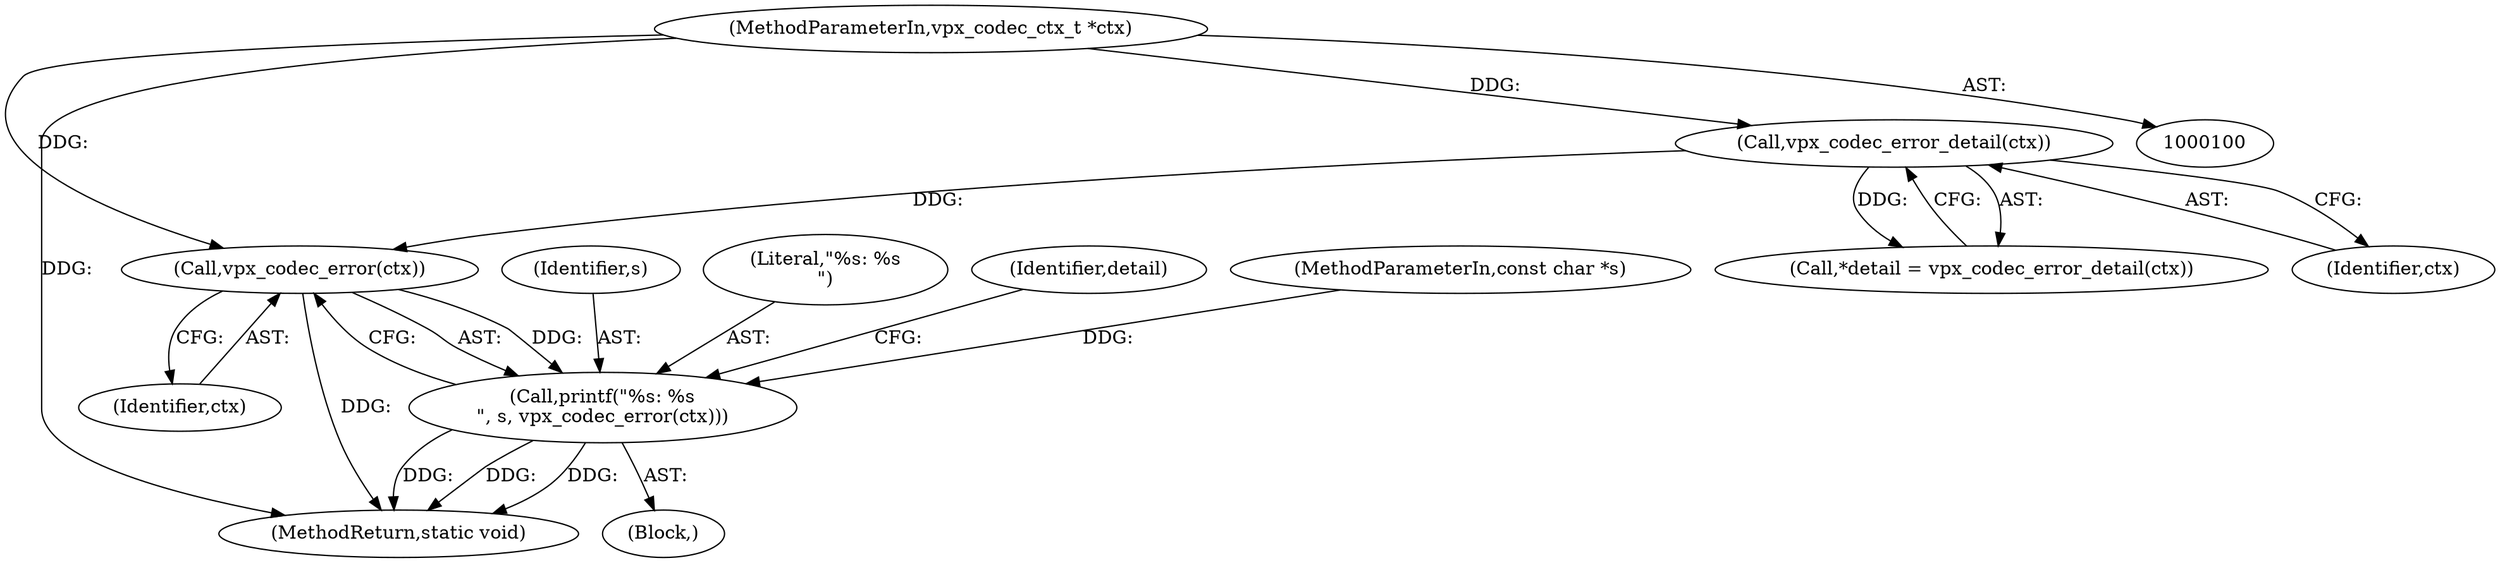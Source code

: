 digraph "1_Android_5a9753fca56f0eeb9f61e342b2fccffc364f9426_21@pointer" {
"1000112" [label="(Call,vpx_codec_error(ctx))"];
"1000107" [label="(Call,vpx_codec_error_detail(ctx))"];
"1000101" [label="(MethodParameterIn,vpx_codec_ctx_t *ctx)"];
"1000109" [label="(Call,printf(\"%s: %s\n\", s, vpx_codec_error(ctx)))"];
"1000109" [label="(Call,printf(\"%s: %s\n\", s, vpx_codec_error(ctx)))"];
"1000121" [label="(MethodReturn,static void)"];
"1000108" [label="(Identifier,ctx)"];
"1000113" [label="(Identifier,ctx)"];
"1000111" [label="(Identifier,s)"];
"1000112" [label="(Call,vpx_codec_error(ctx))"];
"1000110" [label="(Literal,\"%s: %s\n\")"];
"1000105" [label="(Call,*detail = vpx_codec_error_detail(ctx))"];
"1000103" [label="(Block,)"];
"1000115" [label="(Identifier,detail)"];
"1000102" [label="(MethodParameterIn,const char *s)"];
"1000107" [label="(Call,vpx_codec_error_detail(ctx))"];
"1000101" [label="(MethodParameterIn,vpx_codec_ctx_t *ctx)"];
"1000112" -> "1000109"  [label="AST: "];
"1000112" -> "1000113"  [label="CFG: "];
"1000113" -> "1000112"  [label="AST: "];
"1000109" -> "1000112"  [label="CFG: "];
"1000112" -> "1000121"  [label="DDG: "];
"1000112" -> "1000109"  [label="DDG: "];
"1000107" -> "1000112"  [label="DDG: "];
"1000101" -> "1000112"  [label="DDG: "];
"1000107" -> "1000105"  [label="AST: "];
"1000107" -> "1000108"  [label="CFG: "];
"1000108" -> "1000107"  [label="AST: "];
"1000105" -> "1000107"  [label="CFG: "];
"1000107" -> "1000105"  [label="DDG: "];
"1000101" -> "1000107"  [label="DDG: "];
"1000101" -> "1000100"  [label="AST: "];
"1000101" -> "1000121"  [label="DDG: "];
"1000109" -> "1000103"  [label="AST: "];
"1000110" -> "1000109"  [label="AST: "];
"1000111" -> "1000109"  [label="AST: "];
"1000115" -> "1000109"  [label="CFG: "];
"1000109" -> "1000121"  [label="DDG: "];
"1000109" -> "1000121"  [label="DDG: "];
"1000109" -> "1000121"  [label="DDG: "];
"1000102" -> "1000109"  [label="DDG: "];
}
